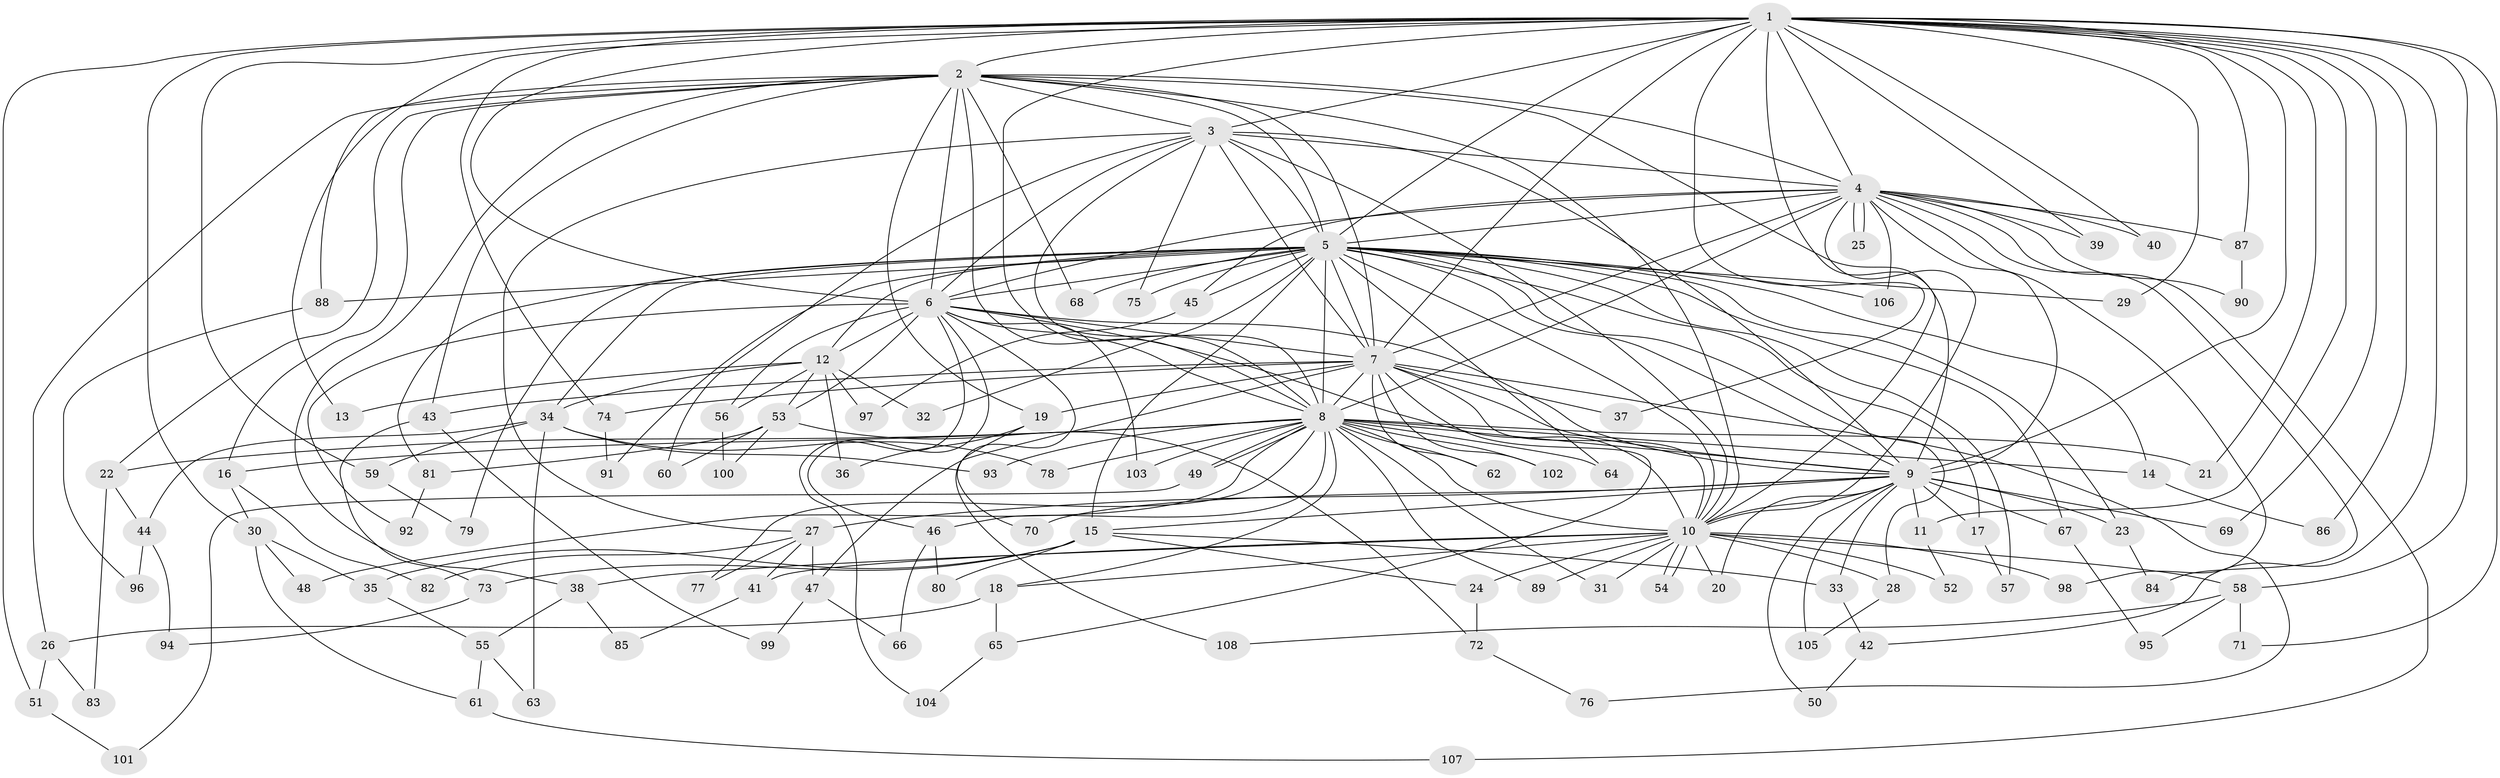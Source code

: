 // coarse degree distribution, {23: 0.01282051282051282, 18: 0.01282051282051282, 16: 0.01282051282051282, 34: 0.01282051282051282, 15: 0.01282051282051282, 25: 0.01282051282051282, 19: 0.01282051282051282, 21: 0.01282051282051282, 9: 0.01282051282051282, 3: 0.21794871794871795, 8: 0.02564102564102564, 4: 0.05128205128205128, 6: 0.05128205128205128, 2: 0.5, 7: 0.02564102564102564, 5: 0.01282051282051282}
// Generated by graph-tools (version 1.1) at 2025/41/03/06/25 10:41:40]
// undirected, 108 vertices, 241 edges
graph export_dot {
graph [start="1"]
  node [color=gray90,style=filled];
  1;
  2;
  3;
  4;
  5;
  6;
  7;
  8;
  9;
  10;
  11;
  12;
  13;
  14;
  15;
  16;
  17;
  18;
  19;
  20;
  21;
  22;
  23;
  24;
  25;
  26;
  27;
  28;
  29;
  30;
  31;
  32;
  33;
  34;
  35;
  36;
  37;
  38;
  39;
  40;
  41;
  42;
  43;
  44;
  45;
  46;
  47;
  48;
  49;
  50;
  51;
  52;
  53;
  54;
  55;
  56;
  57;
  58;
  59;
  60;
  61;
  62;
  63;
  64;
  65;
  66;
  67;
  68;
  69;
  70;
  71;
  72;
  73;
  74;
  75;
  76;
  77;
  78;
  79;
  80;
  81;
  82;
  83;
  84;
  85;
  86;
  87;
  88;
  89;
  90;
  91;
  92;
  93;
  94;
  95;
  96;
  97;
  98;
  99;
  100;
  101;
  102;
  103;
  104;
  105;
  106;
  107;
  108;
  1 -- 2;
  1 -- 3;
  1 -- 4;
  1 -- 5;
  1 -- 6;
  1 -- 7;
  1 -- 8;
  1 -- 9;
  1 -- 10;
  1 -- 11;
  1 -- 13;
  1 -- 21;
  1 -- 29;
  1 -- 30;
  1 -- 37;
  1 -- 39;
  1 -- 40;
  1 -- 42;
  1 -- 51;
  1 -- 58;
  1 -- 59;
  1 -- 69;
  1 -- 71;
  1 -- 74;
  1 -- 86;
  1 -- 87;
  2 -- 3;
  2 -- 4;
  2 -- 5;
  2 -- 6;
  2 -- 7;
  2 -- 8;
  2 -- 9;
  2 -- 10;
  2 -- 16;
  2 -- 19;
  2 -- 22;
  2 -- 26;
  2 -- 38;
  2 -- 43;
  2 -- 68;
  2 -- 88;
  3 -- 4;
  3 -- 5;
  3 -- 6;
  3 -- 7;
  3 -- 8;
  3 -- 9;
  3 -- 10;
  3 -- 27;
  3 -- 60;
  3 -- 75;
  4 -- 5;
  4 -- 6;
  4 -- 7;
  4 -- 8;
  4 -- 9;
  4 -- 10;
  4 -- 25;
  4 -- 25;
  4 -- 39;
  4 -- 40;
  4 -- 45;
  4 -- 84;
  4 -- 87;
  4 -- 90;
  4 -- 98;
  4 -- 106;
  4 -- 107;
  5 -- 6;
  5 -- 7;
  5 -- 8;
  5 -- 9;
  5 -- 10;
  5 -- 12;
  5 -- 14;
  5 -- 15;
  5 -- 17;
  5 -- 23;
  5 -- 28;
  5 -- 29;
  5 -- 32;
  5 -- 34;
  5 -- 45;
  5 -- 57;
  5 -- 64;
  5 -- 67;
  5 -- 68;
  5 -- 75;
  5 -- 79;
  5 -- 81;
  5 -- 88;
  5 -- 91;
  5 -- 106;
  6 -- 7;
  6 -- 8;
  6 -- 9;
  6 -- 10;
  6 -- 12;
  6 -- 46;
  6 -- 53;
  6 -- 56;
  6 -- 92;
  6 -- 103;
  6 -- 104;
  6 -- 108;
  7 -- 8;
  7 -- 9;
  7 -- 10;
  7 -- 19;
  7 -- 37;
  7 -- 43;
  7 -- 47;
  7 -- 62;
  7 -- 65;
  7 -- 74;
  7 -- 76;
  7 -- 102;
  8 -- 9;
  8 -- 10;
  8 -- 14;
  8 -- 16;
  8 -- 18;
  8 -- 21;
  8 -- 22;
  8 -- 31;
  8 -- 46;
  8 -- 48;
  8 -- 49;
  8 -- 49;
  8 -- 62;
  8 -- 64;
  8 -- 77;
  8 -- 78;
  8 -- 89;
  8 -- 93;
  8 -- 102;
  8 -- 103;
  9 -- 10;
  9 -- 11;
  9 -- 15;
  9 -- 17;
  9 -- 20;
  9 -- 23;
  9 -- 27;
  9 -- 33;
  9 -- 50;
  9 -- 67;
  9 -- 69;
  9 -- 70;
  9 -- 105;
  10 -- 18;
  10 -- 20;
  10 -- 24;
  10 -- 28;
  10 -- 31;
  10 -- 38;
  10 -- 41;
  10 -- 52;
  10 -- 54;
  10 -- 54;
  10 -- 58;
  10 -- 89;
  10 -- 98;
  11 -- 52;
  12 -- 13;
  12 -- 32;
  12 -- 34;
  12 -- 36;
  12 -- 53;
  12 -- 56;
  12 -- 97;
  14 -- 86;
  15 -- 24;
  15 -- 33;
  15 -- 35;
  15 -- 73;
  15 -- 80;
  16 -- 30;
  16 -- 82;
  17 -- 57;
  18 -- 26;
  18 -- 65;
  19 -- 36;
  19 -- 70;
  22 -- 44;
  22 -- 83;
  23 -- 84;
  24 -- 72;
  26 -- 51;
  26 -- 83;
  27 -- 41;
  27 -- 47;
  27 -- 77;
  27 -- 82;
  28 -- 105;
  30 -- 35;
  30 -- 48;
  30 -- 61;
  33 -- 42;
  34 -- 44;
  34 -- 59;
  34 -- 63;
  34 -- 78;
  34 -- 93;
  35 -- 55;
  38 -- 55;
  38 -- 85;
  41 -- 85;
  42 -- 50;
  43 -- 73;
  43 -- 99;
  44 -- 94;
  44 -- 96;
  45 -- 97;
  46 -- 66;
  46 -- 80;
  47 -- 66;
  47 -- 99;
  49 -- 101;
  51 -- 101;
  53 -- 60;
  53 -- 72;
  53 -- 81;
  53 -- 100;
  55 -- 61;
  55 -- 63;
  56 -- 100;
  58 -- 71;
  58 -- 95;
  58 -- 108;
  59 -- 79;
  61 -- 107;
  65 -- 104;
  67 -- 95;
  72 -- 76;
  73 -- 94;
  74 -- 91;
  81 -- 92;
  87 -- 90;
  88 -- 96;
}
